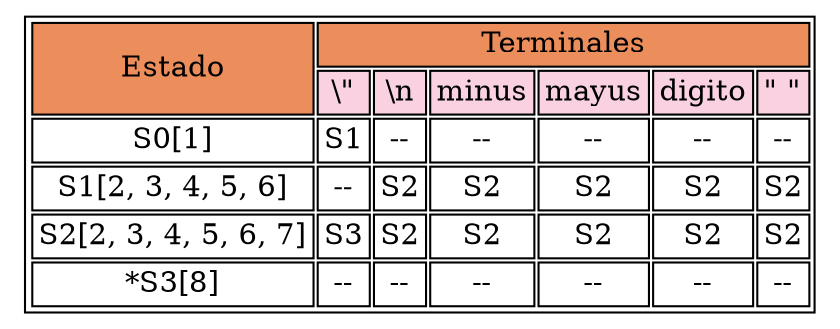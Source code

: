 digraph H {

	parent [
		shape=plaintext
		label=<
			<table border='1' cellborder='1'>

				<tr>
					<td bgcolor = "#EC8E5C" colspan="1" rowspan= "2">Estado</td>
					<td bgcolor = "#EC8E5C" colspan= "6">Terminales</td>
				</tr>

				<tr>
					<td bgcolor = "#F9D1E0" >\"</td>
					<td bgcolor = "#F9D1E0" >\n</td>
					<td bgcolor = "#F9D1E0" >minus</td>
					<td bgcolor = "#F9D1E0" >mayus</td>
					<td bgcolor = "#F9D1E0" >digito</td>
					<td bgcolor = "#F9D1E0" >" "</td>
				</tr>

				<tr>
					<td>S0[1]</td>
					<td>S1</td>
					<td>--</td>
					<td>--</td>
					<td>--</td>
					<td>--</td>
					<td>--</td>
				</tr>

				<tr>
					<td>S1[2, 3, 4, 5, 6]</td>
					<td>--</td>
					<td>S2</td>
					<td>S2</td>
					<td>S2</td>
					<td>S2</td>
					<td>S2</td>
				</tr>

				<tr>
					<td>S2[2, 3, 4, 5, 6, 7]</td>
					<td>S3</td>
					<td>S2</td>
					<td>S2</td>
					<td>S2</td>
					<td>S2</td>
					<td>S2</td>
				</tr>

				<tr>
					<td>*S3[8]</td>
					<td>--</td>
					<td>--</td>
					<td>--</td>
					<td>--</td>
					<td>--</td>
					<td>--</td>
				</tr>

			</table>
	>];

}

